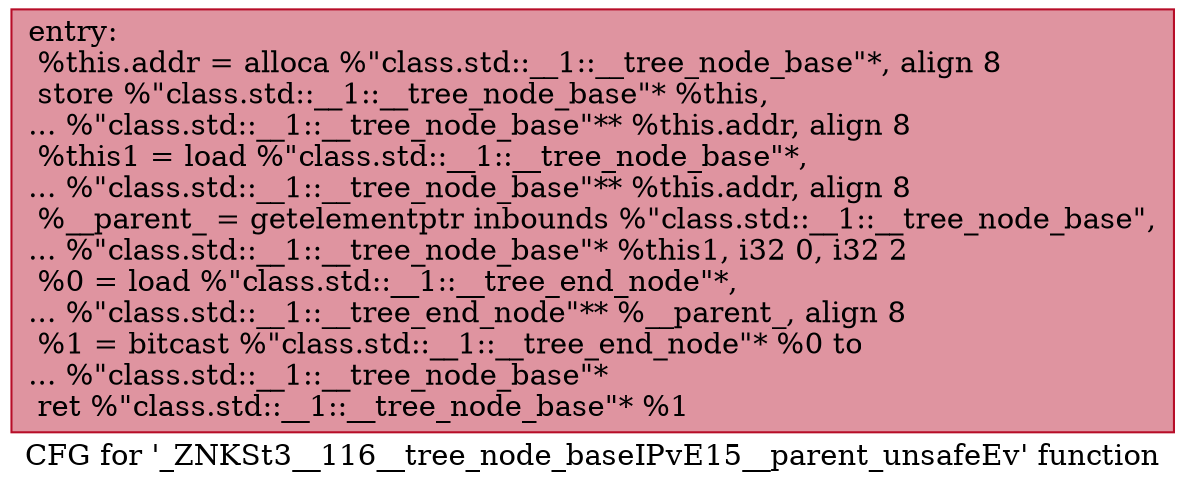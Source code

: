 digraph "CFG for '_ZNKSt3__116__tree_node_baseIPvE15__parent_unsafeEv' function" {
	label="CFG for '_ZNKSt3__116__tree_node_baseIPvE15__parent_unsafeEv' function";

	Node0x600002553040 [shape=record,color="#b70d28ff", style=filled, fillcolor="#b70d2870",label="{entry:\l  %this.addr = alloca %\"class.std::__1::__tree_node_base\"*, align 8\l  store %\"class.std::__1::__tree_node_base\"* %this,\l... %\"class.std::__1::__tree_node_base\"** %this.addr, align 8\l  %this1 = load %\"class.std::__1::__tree_node_base\"*,\l... %\"class.std::__1::__tree_node_base\"** %this.addr, align 8\l  %__parent_ = getelementptr inbounds %\"class.std::__1::__tree_node_base\",\l... %\"class.std::__1::__tree_node_base\"* %this1, i32 0, i32 2\l  %0 = load %\"class.std::__1::__tree_end_node\"*,\l... %\"class.std::__1::__tree_end_node\"** %__parent_, align 8\l  %1 = bitcast %\"class.std::__1::__tree_end_node\"* %0 to\l... %\"class.std::__1::__tree_node_base\"*\l  ret %\"class.std::__1::__tree_node_base\"* %1\l}"];
}
